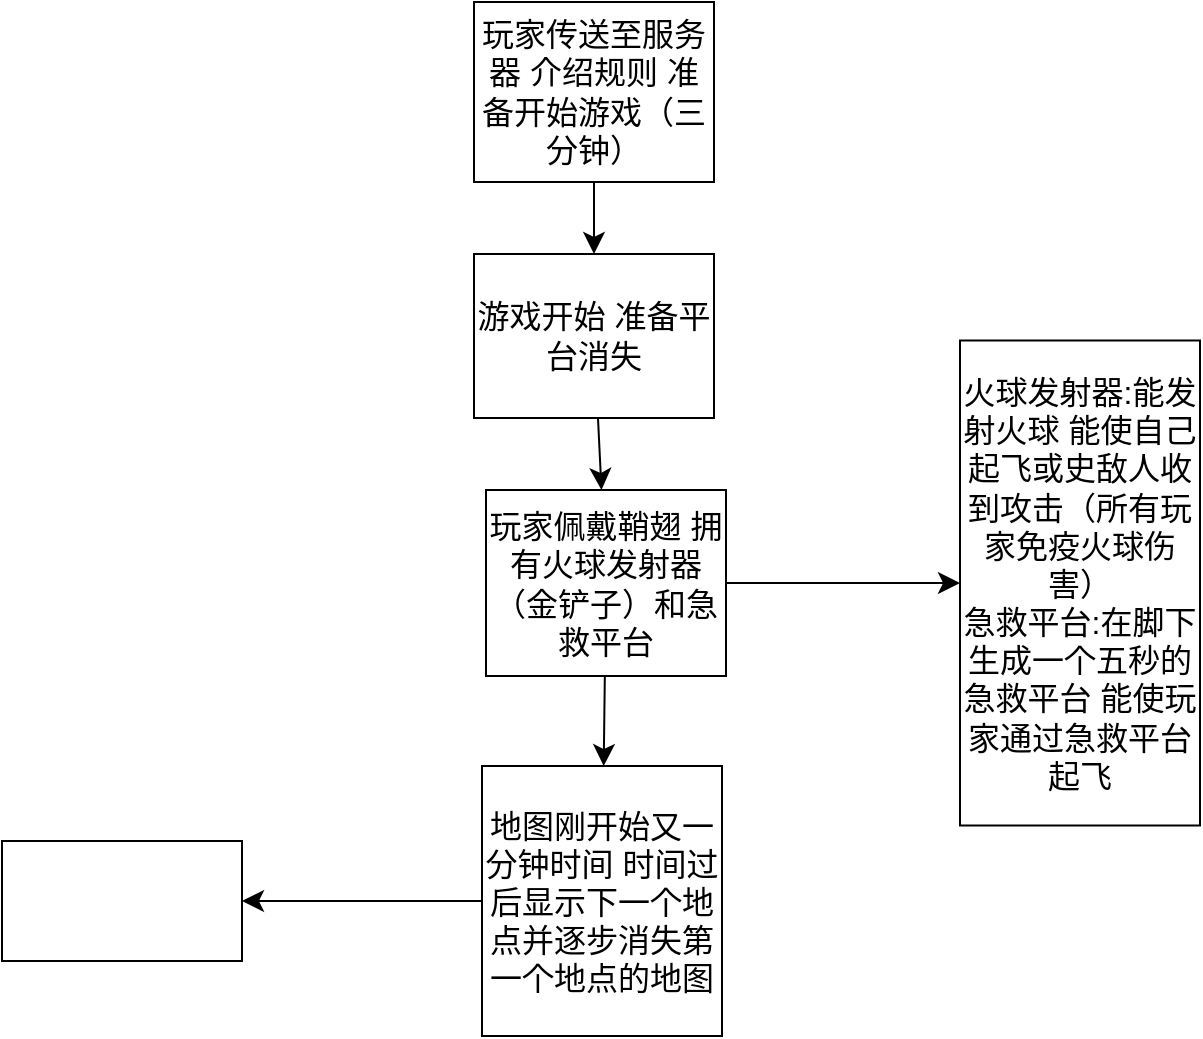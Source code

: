 <mxfile version="22.1.3" type="github">
  <diagram name="第 1 页" id="VKGTsSFPKgjLtFF46m9Y">
    <mxGraphModel dx="759" dy="1016" grid="0" gridSize="10" guides="1" tooltips="1" connect="1" arrows="1" fold="1" page="0" pageScale="1" pageWidth="827" pageHeight="1169" math="0" shadow="0">
      <root>
        <mxCell id="0" />
        <mxCell id="1" parent="0" />
        <mxCell id="VJuQhz7TN3_m5-vFarQI-3" value="" style="edgeStyle=none;curved=1;rounded=0;orthogonalLoop=1;jettySize=auto;html=1;fontSize=12;startSize=8;endSize=8;" edge="1" parent="1" source="VJuQhz7TN3_m5-vFarQI-1" target="VJuQhz7TN3_m5-vFarQI-2">
          <mxGeometry relative="1" as="geometry" />
        </mxCell>
        <mxCell id="VJuQhz7TN3_m5-vFarQI-1" value="玩家传送至服务器 介绍规则 准备开始游戏（三分钟）" style="whiteSpace=wrap;html=1;fontSize=16;" vertex="1" parent="1">
          <mxGeometry x="139" y="-19" width="120" height="90" as="geometry" />
        </mxCell>
        <mxCell id="VJuQhz7TN3_m5-vFarQI-5" value="" style="edgeStyle=none;curved=1;rounded=0;orthogonalLoop=1;jettySize=auto;html=1;fontSize=12;startSize=8;endSize=8;" edge="1" parent="1" source="VJuQhz7TN3_m5-vFarQI-2" target="VJuQhz7TN3_m5-vFarQI-4">
          <mxGeometry relative="1" as="geometry" />
        </mxCell>
        <mxCell id="VJuQhz7TN3_m5-vFarQI-2" value="游戏开始 准备平台消失" style="whiteSpace=wrap;html=1;fontSize=16;" vertex="1" parent="1">
          <mxGeometry x="139" y="107" width="120" height="82" as="geometry" />
        </mxCell>
        <mxCell id="VJuQhz7TN3_m5-vFarQI-9" value="" style="edgeStyle=none;curved=1;rounded=0;orthogonalLoop=1;jettySize=auto;html=1;fontSize=12;startSize=8;endSize=8;" edge="1" parent="1" source="VJuQhz7TN3_m5-vFarQI-4" target="VJuQhz7TN3_m5-vFarQI-8">
          <mxGeometry relative="1" as="geometry" />
        </mxCell>
        <mxCell id="VJuQhz7TN3_m5-vFarQI-11" value="" style="edgeStyle=none;curved=1;rounded=0;orthogonalLoop=1;jettySize=auto;html=1;fontSize=12;startSize=8;endSize=8;" edge="1" parent="1" source="VJuQhz7TN3_m5-vFarQI-4" target="VJuQhz7TN3_m5-vFarQI-10">
          <mxGeometry relative="1" as="geometry" />
        </mxCell>
        <mxCell id="VJuQhz7TN3_m5-vFarQI-4" value="玩家佩戴鞘翅 拥有火球发射器（金铲子）和急救平台" style="whiteSpace=wrap;html=1;fontSize=16;" vertex="1" parent="1">
          <mxGeometry x="145" y="225" width="120" height="93" as="geometry" />
        </mxCell>
        <mxCell id="VJuQhz7TN3_m5-vFarQI-8" value="火球发射器:能发射火球 能使自己起飞或史敌人收到攻击（所有玩家免疫火球伤害）&lt;br&gt;急救平台:在脚下生成一个五秒的急救平台 能使玩家通过急救平台起飞" style="whiteSpace=wrap;html=1;fontSize=16;" vertex="1" parent="1">
          <mxGeometry x="382" y="150.25" width="120" height="242.5" as="geometry" />
        </mxCell>
        <mxCell id="VJuQhz7TN3_m5-vFarQI-13" value="" style="edgeStyle=none;curved=1;rounded=0;orthogonalLoop=1;jettySize=auto;html=1;fontSize=12;startSize=8;endSize=8;" edge="1" parent="1" source="VJuQhz7TN3_m5-vFarQI-10" target="VJuQhz7TN3_m5-vFarQI-12">
          <mxGeometry relative="1" as="geometry" />
        </mxCell>
        <mxCell id="VJuQhz7TN3_m5-vFarQI-10" value="地图刚开始又一分钟时间 时间过后显示下一个地点并逐步消失第一个地点的地图" style="whiteSpace=wrap;html=1;fontSize=16;" vertex="1" parent="1">
          <mxGeometry x="143" y="363" width="120" height="135" as="geometry" />
        </mxCell>
        <mxCell id="VJuQhz7TN3_m5-vFarQI-12" value="" style="whiteSpace=wrap;html=1;fontSize=16;" vertex="1" parent="1">
          <mxGeometry x="-97" y="400.5" width="120" height="60" as="geometry" />
        </mxCell>
      </root>
    </mxGraphModel>
  </diagram>
</mxfile>
